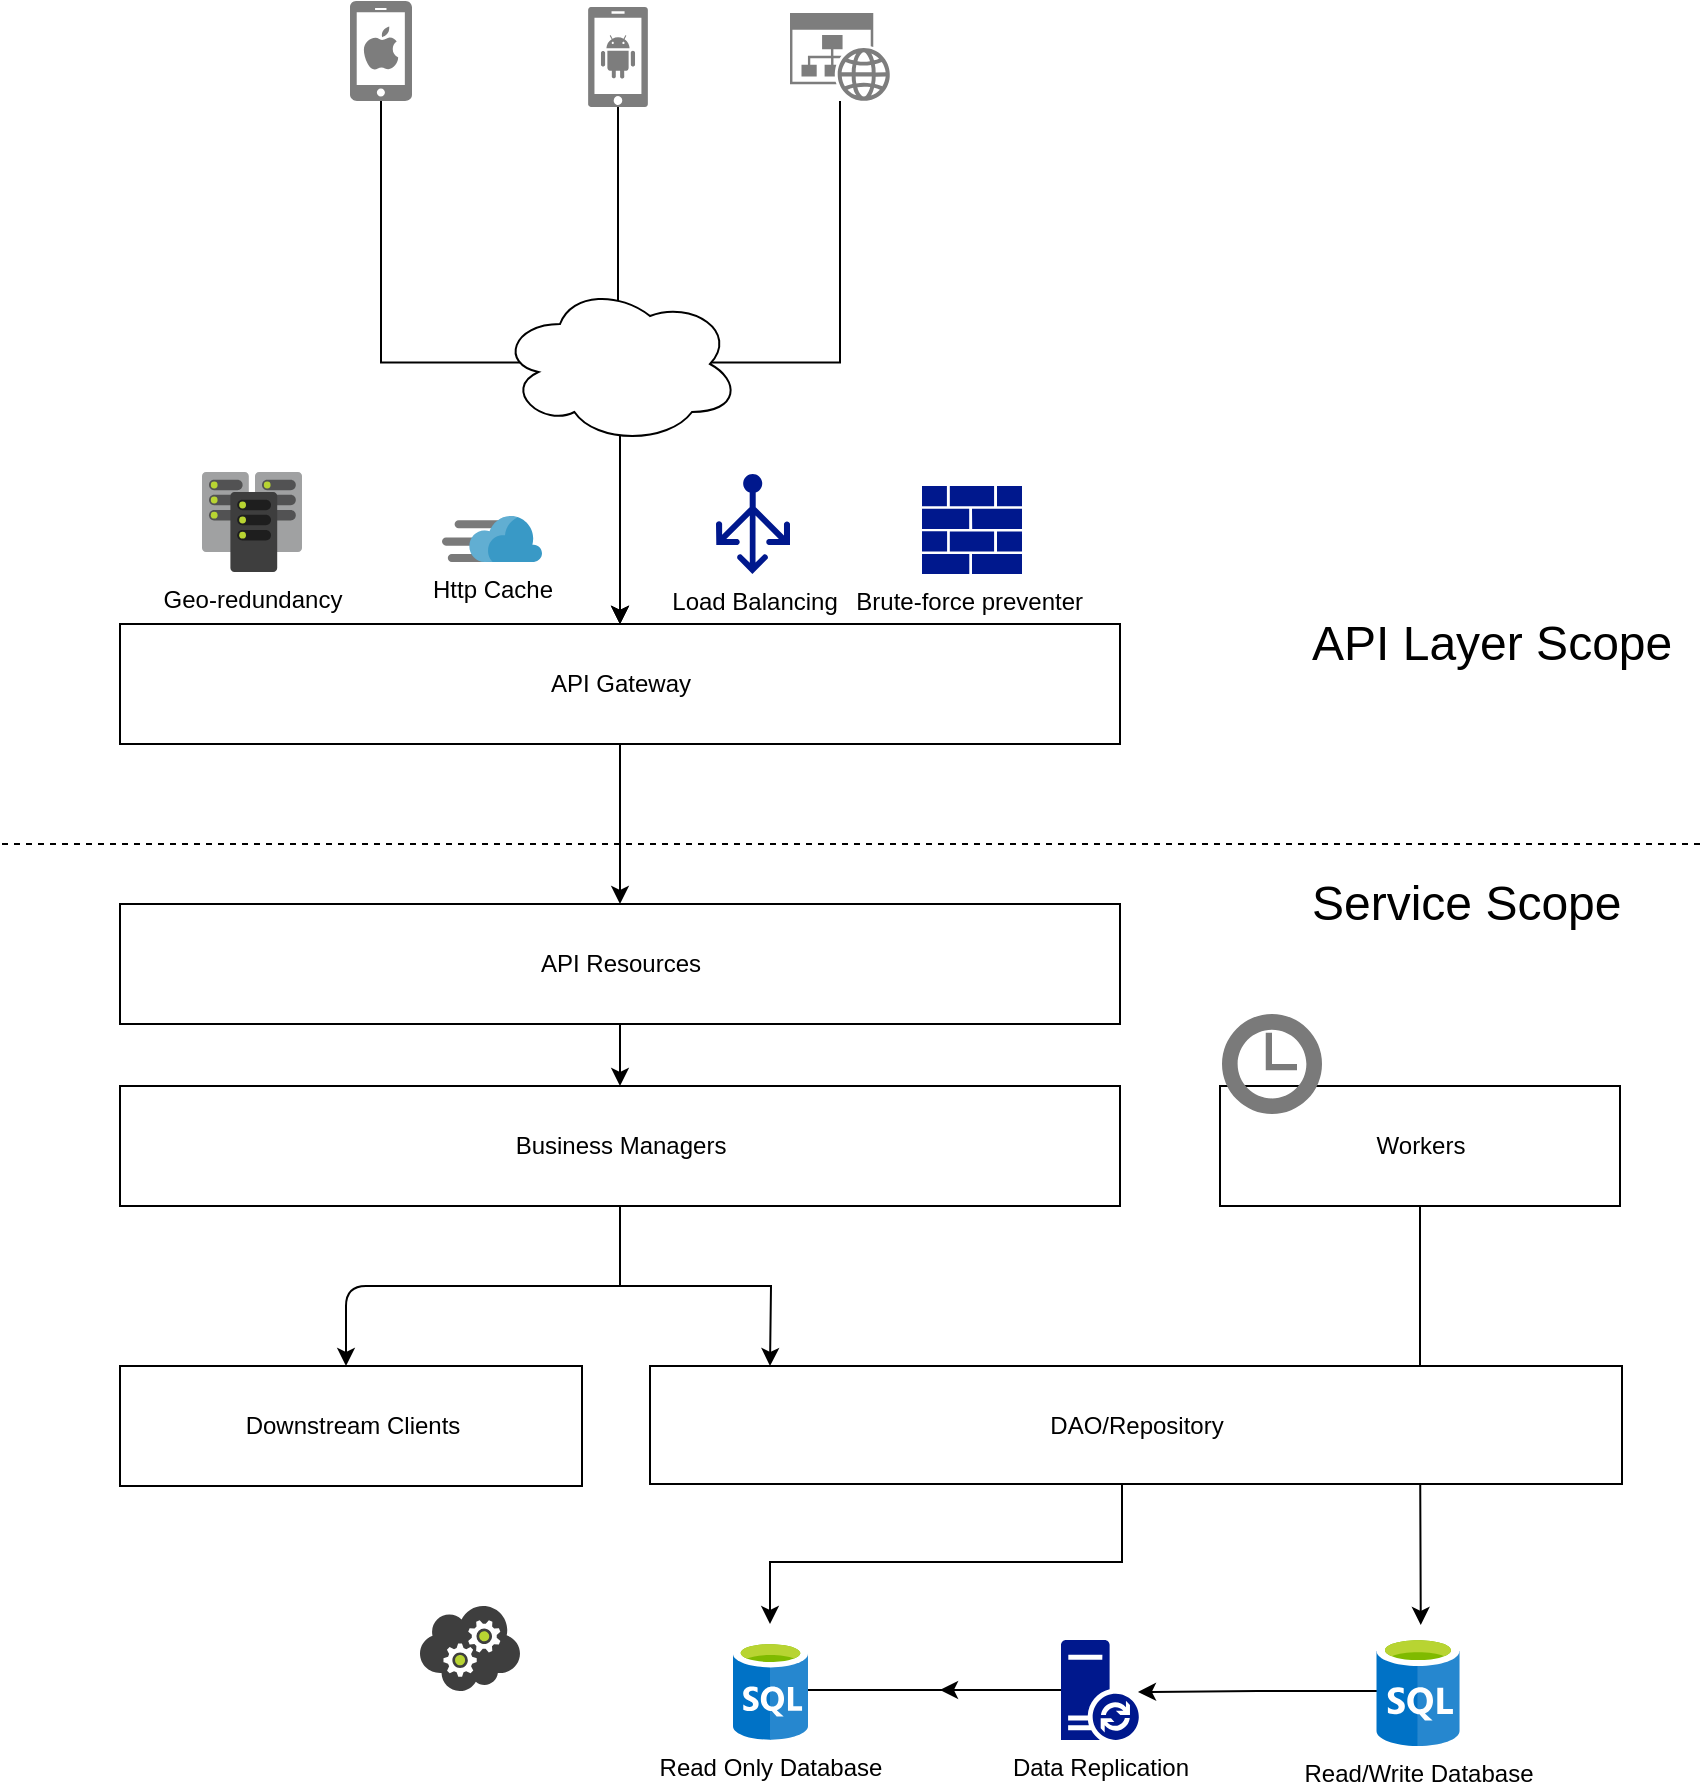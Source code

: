 <mxfile version="10.7.3" type="github"><diagram id="nhDI-zO_HNIElD1FUCaW" name="Page-1"><mxGraphModel dx="918" dy="621" grid="1" gridSize="10" guides="1" tooltips="1" connect="1" arrows="1" fold="1" page="1" pageScale="1" pageWidth="850" pageHeight="1100" math="0" shadow="0"><root><mxCell id="0"/><mxCell id="1" parent="0"/><mxCell id="p6QKR0S2DKwygrrhNa-E-15" value="" style="edgeStyle=orthogonalEdgeStyle;rounded=0;orthogonalLoop=1;jettySize=auto;html=1;" edge="1" parent="1" source="p6QKR0S2DKwygrrhNa-E-1" target="p6QKR0S2DKwygrrhNa-E-11"><mxGeometry relative="1" as="geometry"/></mxCell><mxCell id="p6QKR0S2DKwygrrhNa-E-1" value="API Gateway" style="verticalLabelPosition=middle;verticalAlign=middle;html=1;shape=mxgraph.basic.rect;fillColor=#ffffff;fillColor2=none;strokeColor=#000000;strokeWidth=1;size=20;indent=5;labelPosition=center;align=center;" vertex="1" parent="1"><mxGeometry x="59" y="330" width="500" height="60" as="geometry"/></mxCell><mxCell id="p6QKR0S2DKwygrrhNa-E-42" value="" style="edgeStyle=orthogonalEdgeStyle;rounded=0;orthogonalLoop=1;jettySize=auto;html=1;" edge="1" parent="1" source="p6QKR0S2DKwygrrhNa-E-8" target="p6QKR0S2DKwygrrhNa-E-1"><mxGeometry relative="1" as="geometry"/></mxCell><mxCell id="p6QKR0S2DKwygrrhNa-E-8" value="" style="pointerEvents=1;shadow=0;dashed=0;html=1;strokeColor=none;labelPosition=center;verticalLabelPosition=bottom;verticalAlign=top;align=center;shape=mxgraph.mscae.enterprise.iphone;fillColor=#7D7D7D;" vertex="1" parent="1"><mxGeometry x="174" y="18.5" width="31" height="50" as="geometry"/></mxCell><mxCell id="p6QKR0S2DKwygrrhNa-E-44" value="" style="edgeStyle=orthogonalEdgeStyle;rounded=0;orthogonalLoop=1;jettySize=auto;html=1;" edge="1" parent="1" source="p6QKR0S2DKwygrrhNa-E-9" target="p6QKR0S2DKwygrrhNa-E-1"><mxGeometry relative="1" as="geometry"/></mxCell><mxCell id="p6QKR0S2DKwygrrhNa-E-9" value="" style="pointerEvents=1;shadow=0;dashed=0;html=1;strokeColor=none;labelPosition=center;verticalLabelPosition=bottom;verticalAlign=top;align=center;shape=mxgraph.mscae.enterprise.android_phone;fillColor=#7D7D7D;" vertex="1" parent="1"><mxGeometry x="293" y="21.5" width="30" height="50" as="geometry"/></mxCell><mxCell id="p6QKR0S2DKwygrrhNa-E-43" value="" style="edgeStyle=orthogonalEdgeStyle;rounded=0;orthogonalLoop=1;jettySize=auto;html=1;" edge="1" parent="1" source="p6QKR0S2DKwygrrhNa-E-10" target="p6QKR0S2DKwygrrhNa-E-1"><mxGeometry relative="1" as="geometry"/></mxCell><mxCell id="p6QKR0S2DKwygrrhNa-E-10" value="" style="pointerEvents=1;shadow=0;dashed=0;html=1;strokeColor=none;labelPosition=center;verticalLabelPosition=bottom;verticalAlign=top;align=center;shape=mxgraph.mscae.enterprise.website_generic;fillColor=#7D7D7D;" vertex="1" parent="1"><mxGeometry x="394" y="24.5" width="50" height="44" as="geometry"/></mxCell><mxCell id="p6QKR0S2DKwygrrhNa-E-13" value="" style="edgeStyle=orthogonalEdgeStyle;rounded=0;orthogonalLoop=1;jettySize=auto;html=1;" edge="1" parent="1" source="p6QKR0S2DKwygrrhNa-E-11" target="p6QKR0S2DKwygrrhNa-E-12"><mxGeometry relative="1" as="geometry"/></mxCell><mxCell id="p6QKR0S2DKwygrrhNa-E-11" value="API Resources" style="verticalLabelPosition=middle;verticalAlign=middle;html=1;shape=mxgraph.basic.rect;fillColor=#ffffff;fillColor2=none;strokeColor=#000000;strokeWidth=1;size=20;indent=5;labelPosition=center;align=center;" vertex="1" parent="1"><mxGeometry x="59" y="470" width="500" height="60" as="geometry"/></mxCell><mxCell id="p6QKR0S2DKwygrrhNa-E-17" value="" style="edgeStyle=orthogonalEdgeStyle;rounded=0;orthogonalLoop=1;jettySize=auto;html=1;" edge="1" parent="1" source="p6QKR0S2DKwygrrhNa-E-12"><mxGeometry relative="1" as="geometry"><mxPoint x="384" y="701" as="targetPoint"/></mxGeometry></mxCell><mxCell id="p6QKR0S2DKwygrrhNa-E-12" value="Business Managers" style="verticalLabelPosition=middle;verticalAlign=middle;html=1;shape=mxgraph.basic.rect;fillColor=#ffffff;fillColor2=none;strokeColor=#000000;strokeWidth=1;size=20;indent=5;labelPosition=center;align=center;" vertex="1" parent="1"><mxGeometry x="59" y="561" width="500" height="60" as="geometry"/></mxCell><mxCell id="p6QKR0S2DKwygrrhNa-E-18" value="" style="aspect=fixed;html=1;perimeter=none;align=center;shadow=0;dashed=0;image;fontSize=12;image=img/lib/mscae/Cloud_Service.svg;" vertex="1" parent="1"><mxGeometry x="209" y="821" width="50" height="42.5" as="geometry"/></mxCell><mxCell id="p6QKR0S2DKwygrrhNa-E-34" value="" style="edgeStyle=orthogonalEdgeStyle;rounded=0;orthogonalLoop=1;jettySize=auto;html=1;entryX=0.987;entryY=0.52;entryDx=0;entryDy=0;entryPerimeter=0;" edge="1" parent="1" source="p6QKR0S2DKwygrrhNa-E-21" target="p6QKR0S2DKwygrrhNa-E-25"><mxGeometry relative="1" as="geometry"><mxPoint x="586" y="859.5" as="targetPoint"/></mxGeometry></mxCell><mxCell id="p6QKR0S2DKwygrrhNa-E-21" value="Read/Write Database" style="aspect=fixed;html=1;perimeter=none;align=center;shadow=0;dashed=0;image;fontSize=12;image=img/lib/mscae/SQL_Database_generic.svg;" vertex="1" parent="1"><mxGeometry x="687" y="836" width="42" height="55" as="geometry"/></mxCell><mxCell id="p6QKR0S2DKwygrrhNa-E-24" style="edgeStyle=orthogonalEdgeStyle;rounded=0;orthogonalLoop=1;jettySize=auto;html=1;entryX=0.533;entryY=-0.1;entryDx=0;entryDy=0;entryPerimeter=0;" edge="1" parent="1" source="p6QKR0S2DKwygrrhNa-E-22" target="p6QKR0S2DKwygrrhNa-E-21"><mxGeometry relative="1" as="geometry"/></mxCell><mxCell id="p6QKR0S2DKwygrrhNa-E-22" value="Workers" style="verticalLabelPosition=middle;verticalAlign=middle;html=1;shape=mxgraph.basic.rect;fillColor=#ffffff;fillColor2=none;strokeColor=#000000;strokeWidth=1;size=20;indent=5;labelPosition=center;align=center;" vertex="1" parent="1"><mxGeometry x="609" y="561" width="200" height="60" as="geometry"/></mxCell><mxCell id="p6QKR0S2DKwygrrhNa-E-27" style="edgeStyle=orthogonalEdgeStyle;rounded=0;orthogonalLoop=1;jettySize=auto;html=1;exitX=0;exitY=0.5;exitDx=0;exitDy=0;exitPerimeter=0;" edge="1" parent="1" source="p6QKR0S2DKwygrrhNa-E-25" target="p6QKR0S2DKwygrrhNa-E-26"><mxGeometry relative="1" as="geometry"/></mxCell><mxCell id="p6QKR0S2DKwygrrhNa-E-31" value="" style="edgeStyle=orthogonalEdgeStyle;rounded=0;orthogonalLoop=1;jettySize=auto;html=1;" edge="1" parent="1" source="p6QKR0S2DKwygrrhNa-E-25"><mxGeometry relative="1" as="geometry"><mxPoint x="469" y="863" as="targetPoint"/></mxGeometry></mxCell><mxCell id="p6QKR0S2DKwygrrhNa-E-25" value="Data Replication" style="pointerEvents=1;shadow=0;dashed=0;html=1;strokeColor=none;labelPosition=center;verticalLabelPosition=bottom;verticalAlign=top;align=center;shape=mxgraph.mscae.enterprise.database_synchronization;fillColor=#00188D;" vertex="1" parent="1"><mxGeometry x="529.5" y="838" width="39" height="50" as="geometry"/></mxCell><mxCell id="p6QKR0S2DKwygrrhNa-E-26" value="Read Only Database" style="aspect=fixed;html=1;perimeter=none;align=center;shadow=0;dashed=0;image;fontSize=12;image=img/lib/mscae/SQL_Database_generic.svg;" vertex="1" parent="1"><mxGeometry x="365.5" y="838" width="37.5" height="50" as="geometry"/></mxCell><mxCell id="p6QKR0S2DKwygrrhNa-E-57" style="edgeStyle=orthogonalEdgeStyle;rounded=0;orthogonalLoop=1;jettySize=auto;html=1;" edge="1" parent="1" source="p6QKR0S2DKwygrrhNa-E-35"><mxGeometry relative="1" as="geometry"><mxPoint x="384" y="830" as="targetPoint"/><Array as="points"><mxPoint x="560" y="799"/><mxPoint x="384" y="799"/></Array></mxGeometry></mxCell><mxCell id="p6QKR0S2DKwygrrhNa-E-35" value="DAO/Repository" style="verticalLabelPosition=middle;verticalAlign=middle;html=1;shape=mxgraph.basic.rect;fillColor=#ffffff;fillColor2=none;strokeColor=#000000;strokeWidth=1;size=20;indent=5;labelPosition=center;align=center;" vertex="1" parent="1"><mxGeometry x="324" y="701" width="486" height="59" as="geometry"/></mxCell><mxCell id="p6QKR0S2DKwygrrhNa-E-38" value="Downstream Clients" style="verticalLabelPosition=middle;verticalAlign=middle;html=1;shape=mxgraph.basic.rect;fillColor=#ffffff;fillColor2=none;strokeColor=#000000;strokeWidth=1;size=20;indent=5;labelPosition=center;align=center;" vertex="1" parent="1"><mxGeometry x="59" y="701" width="231" height="60" as="geometry"/></mxCell><mxCell id="p6QKR0S2DKwygrrhNa-E-41" value="" style="endArrow=classic;html=1;" edge="1" parent="1"><mxGeometry width="50" height="50" relative="1" as="geometry"><mxPoint x="309" y="661" as="sourcePoint"/><mxPoint x="172" y="701" as="targetPoint"/><Array as="points"><mxPoint x="172" y="661"/></Array></mxGeometry></mxCell><mxCell id="p6QKR0S2DKwygrrhNa-E-45" value="Brute-force preventer&amp;nbsp;" style="pointerEvents=1;shadow=0;dashed=0;html=1;strokeColor=none;labelPosition=center;verticalLabelPosition=bottom;verticalAlign=top;align=center;shape=mxgraph.mscae.enterprise.firewall;fillColor=#00188D;" vertex="1" parent="1"><mxGeometry x="460" y="261" width="50" height="44" as="geometry"/></mxCell><mxCell id="p6QKR0S2DKwygrrhNa-E-46" value="Load Balancing" style="pointerEvents=1;shadow=0;dashed=0;html=1;strokeColor=none;labelPosition=center;verticalLabelPosition=bottom;verticalAlign=top;align=center;shape=mxgraph.azure.load_balancer_generic;fillColor=#00188D;" vertex="1" parent="1"><mxGeometry x="357" y="255" width="37" height="50" as="geometry"/></mxCell><mxCell id="p6QKR0S2DKwygrrhNa-E-49" value="Http Cache" style="aspect=fixed;html=1;perimeter=none;align=center;shadow=0;dashed=0;image;fontSize=12;image=img/lib/mscae/Content_Delivery_Network.svg;" vertex="1" parent="1"><mxGeometry x="220" y="276" width="50" height="23" as="geometry"/></mxCell><mxCell id="p6QKR0S2DKwygrrhNa-E-50" value="Geo&lt;span&gt;-&lt;/span&gt;redundancy" style="aspect=fixed;html=1;perimeter=none;align=center;shadow=0;dashed=0;image;fontSize=12;image=img/lib/mscae/DirectorySync.svg;" vertex="1" parent="1"><mxGeometry x="100" y="254" width="50" height="50" as="geometry"/></mxCell><mxCell id="p6QKR0S2DKwygrrhNa-E-51" value="" style="aspect=fixed;html=1;perimeter=none;align=center;shadow=0;dashed=0;image;fontSize=12;image=img/lib/mscae/Postpone.svg;" vertex="1" parent="1"><mxGeometry x="610" y="525" width="50" height="50" as="geometry"/></mxCell><mxCell id="p6QKR0S2DKwygrrhNa-E-53" value="" style="endArrow=none;dashed=1;html=1;" edge="1" parent="1"><mxGeometry width="50" height="50" relative="1" as="geometry"><mxPoint y="440" as="sourcePoint"/><mxPoint x="850" y="440" as="targetPoint"/></mxGeometry></mxCell><mxCell id="p6QKR0S2DKwygrrhNa-E-54" value="" style="ellipse;shape=cloud;whiteSpace=wrap;html=1;" vertex="1" parent="1"><mxGeometry x="249" y="160" width="120" height="80" as="geometry"/></mxCell><mxCell id="p6QKR0S2DKwygrrhNa-E-55" value="&lt;h1&gt;&lt;span style=&quot;font-weight: normal&quot;&gt;Service Scope&lt;/span&gt;&lt;/h1&gt;" style="text;html=1;strokeColor=none;fillColor=none;spacing=5;spacingTop=-20;whiteSpace=wrap;overflow=hidden;rounded=0;" vertex="1" parent="1"><mxGeometry x="650" y="450" width="190" height="80" as="geometry"/></mxCell><mxCell id="p6QKR0S2DKwygrrhNa-E-56" value="&lt;h1&gt;&lt;span style=&quot;font-weight: normal&quot;&gt;API Layer Scope&lt;/span&gt;&lt;/h1&gt;" style="text;html=1;strokeColor=none;fillColor=none;spacing=5;spacingTop=-20;whiteSpace=wrap;overflow=hidden;rounded=0;" vertex="1" parent="1"><mxGeometry x="650" y="320" width="190" height="80" as="geometry"/></mxCell></root></mxGraphModel></diagram></mxfile>
